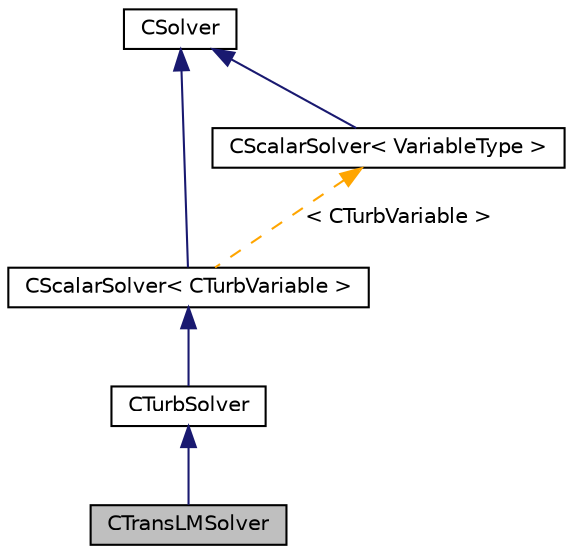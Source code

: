 digraph "CTransLMSolver"
{
 // LATEX_PDF_SIZE
  edge [fontname="Helvetica",fontsize="10",labelfontname="Helvetica",labelfontsize="10"];
  node [fontname="Helvetica",fontsize="10",shape=record];
  Node1 [label="CTransLMSolver",height=0.2,width=0.4,color="black", fillcolor="grey75", style="filled", fontcolor="black",tooltip="Main class for defining the transition model solver."];
  Node2 -> Node1 [dir="back",color="midnightblue",fontsize="10",style="solid",fontname="Helvetica"];
  Node2 [label="CTurbSolver",height=0.2,width=0.4,color="black", fillcolor="white", style="filled",URL="$classCTurbSolver.html",tooltip="Main class for defining the turbulence model solver."];
  Node3 -> Node2 [dir="back",color="midnightblue",fontsize="10",style="solid",fontname="Helvetica"];
  Node3 [label="CScalarSolver\< CTurbVariable \>",height=0.2,width=0.4,color="black", fillcolor="white", style="filled",URL="$classCScalarSolver.html",tooltip=" "];
  Node4 -> Node3 [dir="back",color="midnightblue",fontsize="10",style="solid",fontname="Helvetica"];
  Node4 [label="CSolver",height=0.2,width=0.4,color="black", fillcolor="white", style="filled",URL="$classCSolver.html",tooltip=" "];
  Node5 -> Node3 [dir="back",color="orange",fontsize="10",style="dashed",label=" \< CTurbVariable \>" ,fontname="Helvetica"];
  Node5 [label="CScalarSolver\< VariableType \>",height=0.2,width=0.4,color="black", fillcolor="white", style="filled",URL="$classCScalarSolver.html",tooltip="Main class for defining a scalar solver."];
  Node4 -> Node5 [dir="back",color="midnightblue",fontsize="10",style="solid",fontname="Helvetica"];
}
